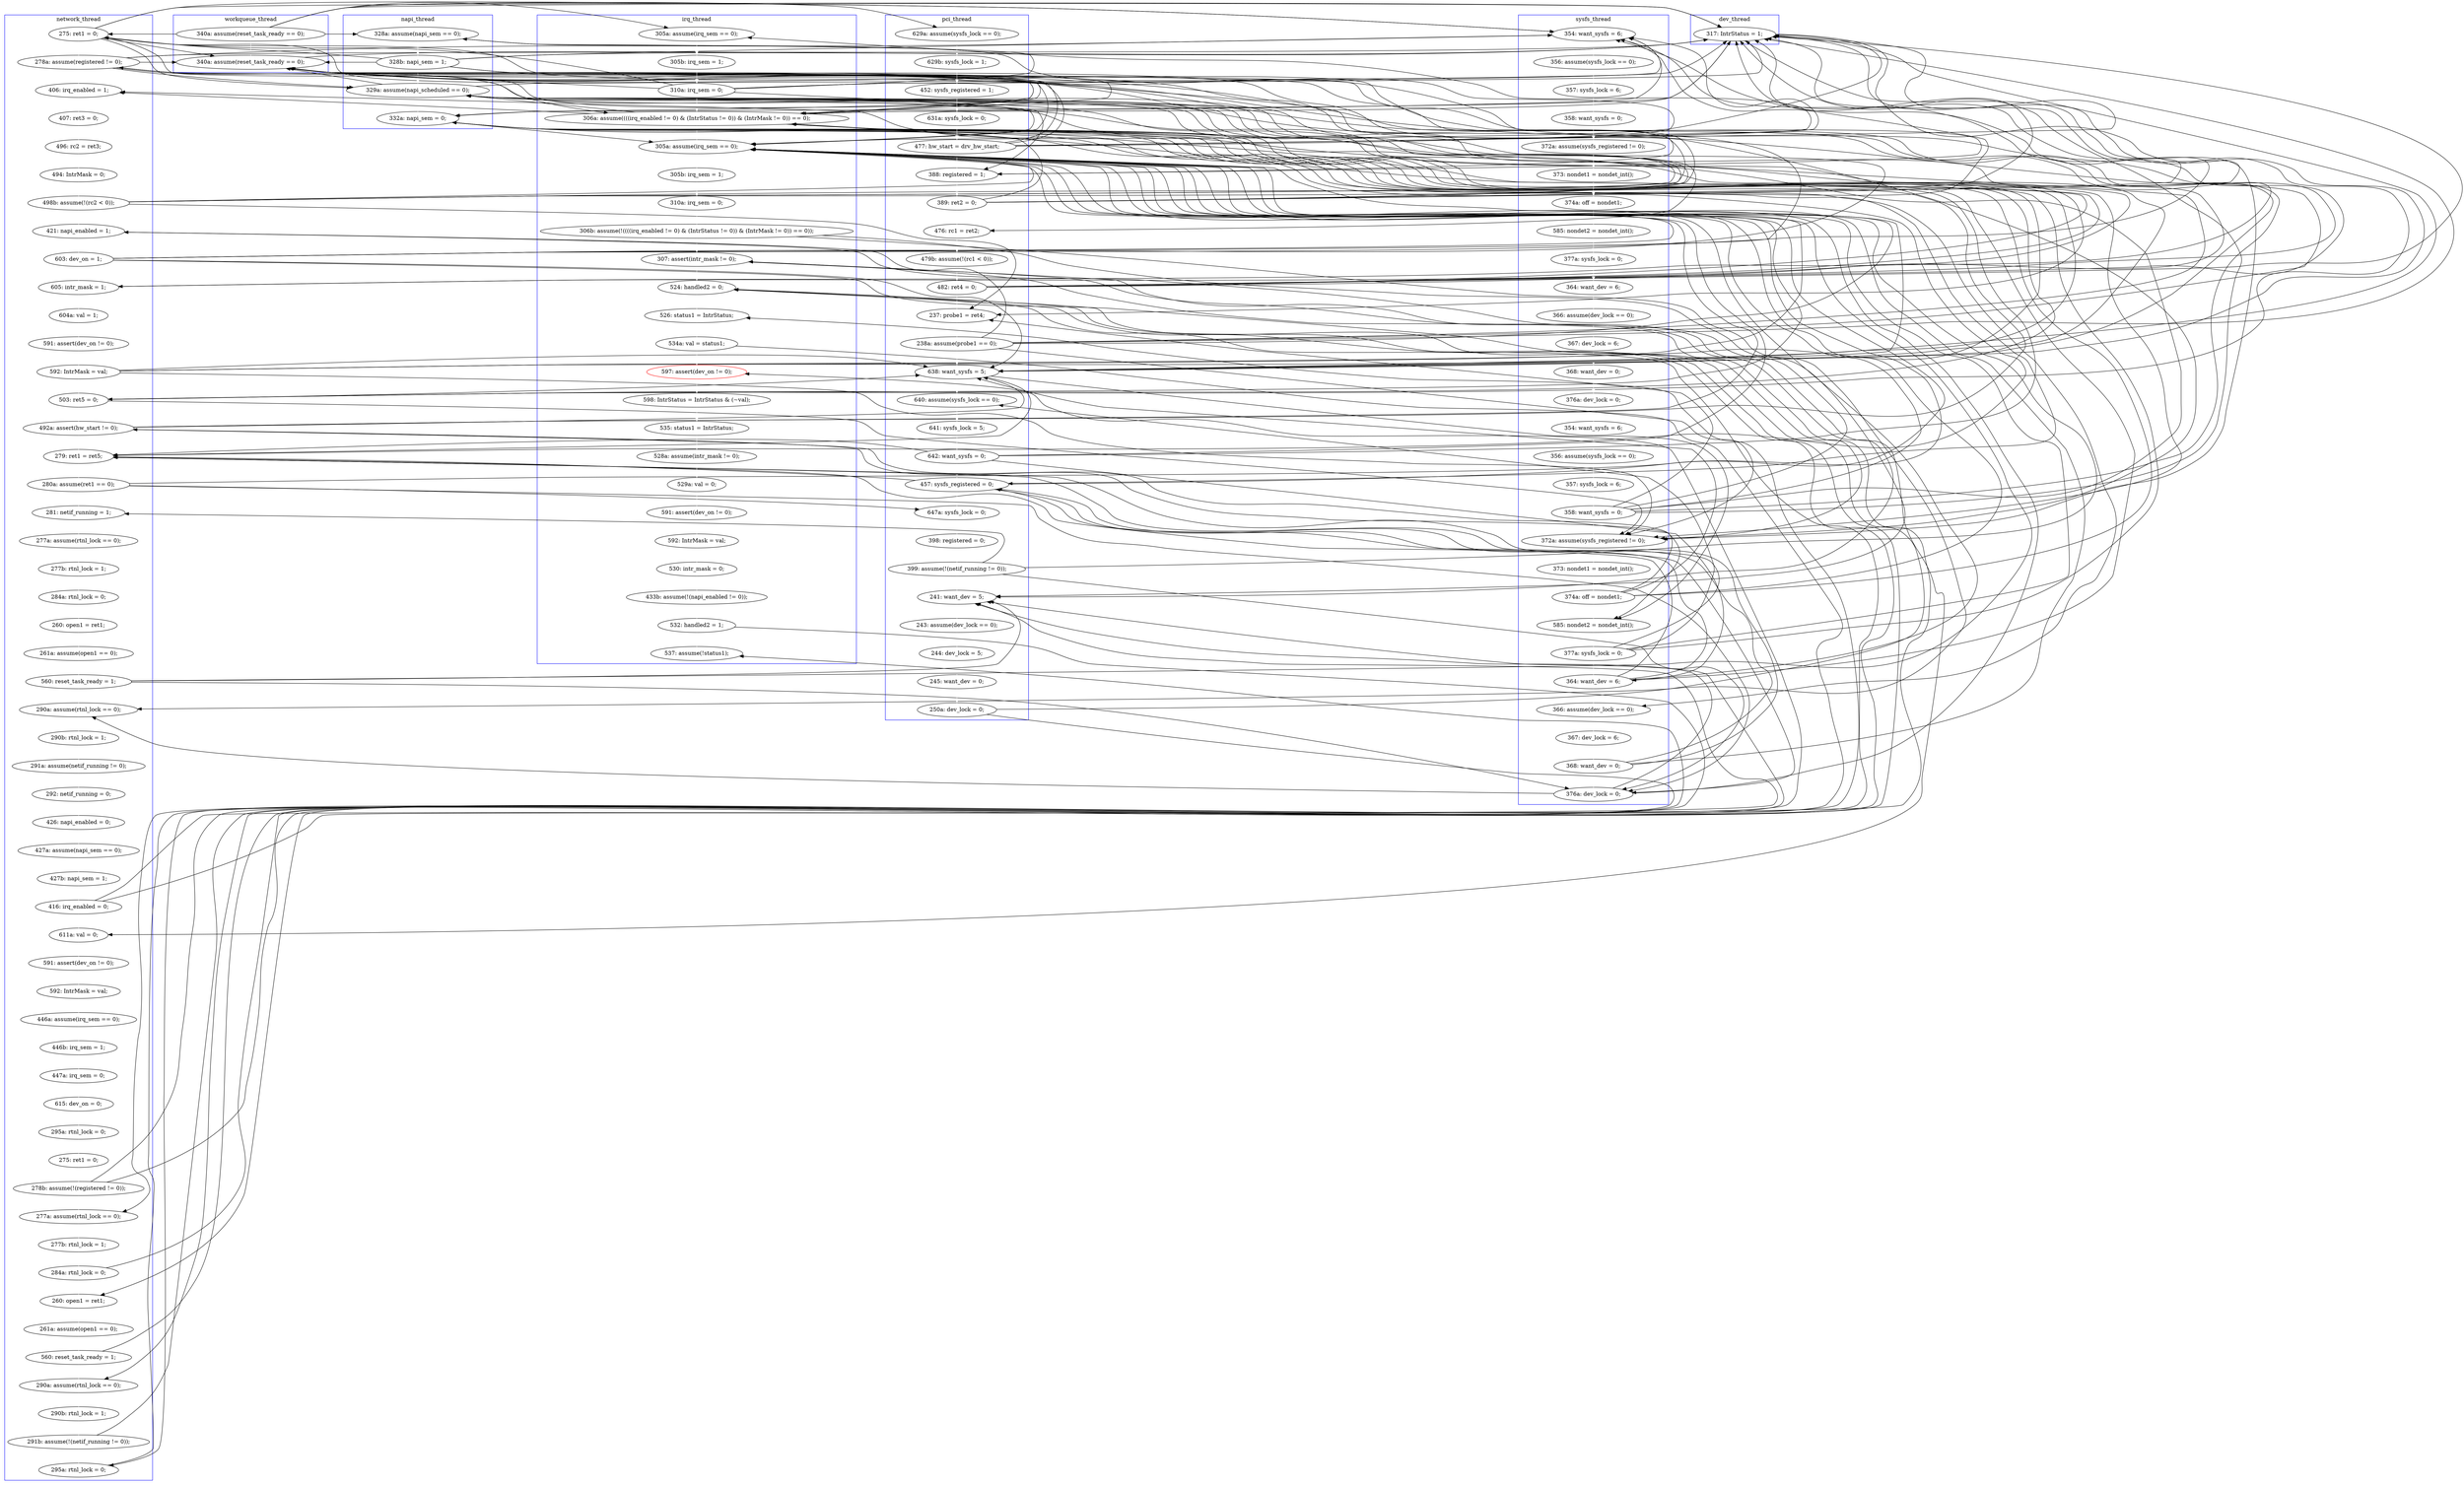 digraph Counterexample {
	64 -> 132 [color = black, style = solid, constraint = false]
	132 -> 166 [color = white, style = solid]
	131 -> 132 [color = black, style = solid, constraint = false]
	304 -> 308 [color = white, style = solid]
	93 -> 132 [color = black, style = solid, constraint = false]
	85 -> 134 [color = black, style = solid, constraint = false]
	224 -> 257 [color = black, style = solid, constraint = false]
	134 -> 152 [color = black, style = solid, constraint = false]
	115 -> 117 [color = white, style = solid]
	166 -> 175 [color = black, style = solid, constraint = false]
	156 -> 159 [color = black, style = solid, constraint = false]
	164 -> 165 [color = black, style = solid, constraint = false]
	269 -> 270 [color = white, style = solid]
	120 -> 123 [color = black, style = solid, constraint = false]
	154 -> 166 [color = black, style = solid, constraint = false]
	112 -> 113 [color = white, style = solid]
	164 -> 174 [color = white, style = solid]
	258 -> 259 [color = white, style = solid]
	69 -> 148 [color = black, style = solid, constraint = false]
	281 -> 288 [color = white, style = solid]
	156 -> 175 [color = white, style = solid]
	71 -> 74 [color = white, style = solid]
	134 -> 137 [color = black, style = solid, constraint = false]
	151 -> 156 [color = white, style = solid]
	64 -> 68 [color = black, style = solid, constraint = false]
	61 -> 68 [color = black, style = solid, constraint = false]
	178 -> 180 [color = black, style = solid, constraint = false]
	64 -> 148 [color = black, style = solid, constraint = false]
	141 -> 151 [color = white, style = solid]
	51 -> 98 [color = black, style = solid, constraint = false]
	213 -> 218 [color = white, style = solid]
	220 -> 224 [color = white, style = solid]
	206 -> 225 [color = white, style = solid]
	270 -> 271 [color = white, style = solid]
	198 -> 199 [color = black, style = solid, constraint = false]
	287 -> 288 [color = black, style = solid, constraint = false]
	131 -> 202 [color = black, style = solid, constraint = false]
	105 -> 108 [color = white, style = solid]
	161 -> 165 [color = white, style = solid]
	118 -> 119 [color = white, style = solid]
	56 -> 64 [color = black, style = solid, constraint = false]
	169 -> 170 [color = white, style = solid]
	209 -> 210 [color = white, style = solid]
	166 -> 168 [color = black, style = solid, constraint = false]
	299 -> 301 [color = white, style = solid]
	190 -> 191 [color = white, style = solid]
	252 -> 269 [color = white, style = solid]
	56 -> 148 [color = black, style = solid, constraint = false]
	184 -> 185 [color = white, style = solid]
	93 -> 148 [color = black, style = solid, constraint = false]
	126 -> 148 [color = black, style = solid, constraint = false]
	224 -> 225 [color = black, style = solid, constraint = false]
	225 -> 273 [color = white, style = solid]
	249 -> 252 [color = white, style = solid]
	32 -> 37 [color = black, style = solid, constraint = false]
	274 -> 277 [color = white, style = solid]
	131 -> 134 [color = black, style = solid, constraint = false]
	212 -> 213 [color = white, style = solid]
	117 -> 118 [color = white, style = solid]
	74 -> 75 [color = white, style = solid]
	140 -> 141 [color = white, style = solid]
	154 -> 202 [color = black, style = solid, constraint = false]
	168 -> 169 [color = white, style = solid]
	170 -> 174 [color = black, style = solid, constraint = false]
	70 -> 87 [color = white, style = solid]
	75 -> 132 [color = black, style = solid, constraint = false]
	198 -> 209 [color = white, style = solid]
	219 -> 220 [color = white, style = solid]
	51 -> 60 [color = black, style = solid, constraint = false]
	132 -> 137 [color = black, style = solid, constraint = false]
	120 -> 202 [color = black, style = solid, constraint = false]
	148 -> 152 [color = black, style = solid, constraint = false]
	301 -> 302 [color = white, style = solid]
	87 -> 88 [color = white, style = solid]
	134 -> 202 [color = black, style = solid, constraint = false]
	110 -> 111 [color = white, style = solid]
	51 -> 54 [color = black, style = solid, constraint = false]
	243 -> 249 [color = white, style = solid]
	85 -> 98 [color = black, style = solid, constraint = false]
	170 -> 175 [color = black, style = solid, constraint = false]
	126 -> 134 [color = black, style = solid, constraint = false]
	126 -> 152 [color = black, style = solid, constraint = false]
	257 -> 258 [color = white, style = solid]
	199 -> 209 [color = black, style = solid, constraint = false]
	165 -> 166 [color = black, style = solid, constraint = false]
	120 -> 127 [color = black, style = solid, constraint = false]
	236 -> 237 [color = white, style = solid]
	164 -> 175 [color = black, style = solid, constraint = false]
	161 -> 202 [color = black, style = solid, constraint = false]
	262 -> 269 [color = black, style = solid, constraint = false]
	141 -> 202 [color = black, style = solid, constraint = false]
	103 -> 104 [color = white, style = solid]
	32 -> 98 [color = black, style = solid, constraint = false]
	114 -> 115 [color = white, style = solid]
	61 -> 98 [color = black, style = solid, constraint = false]
	132 -> 148 [color = black, style = solid, constraint = false]
	277 -> 281 [color = white, style = solid]
	166 -> 174 [color = black, style = solid, constraint = false]
	32 -> 64 [color = black, style = solid, constraint = false]
	148 -> 157 [color = black, style = solid, constraint = false]
	151 -> 166 [color = black, style = solid, constraint = false]
	162 -> 163 [color = white, style = solid]
	180 -> 184 [color = white, style = solid]
	120 -> 148 [color = black, style = solid, constraint = false]
	56 -> 98 [color = black, style = solid, constraint = false]
	32 -> 134 [color = white, style = solid]
	75 -> 85 [color = black, style = solid, constraint = false]
	54 -> 55 [color = white, style = solid]
	38 -> 45 [color = white, style = solid]
	101 -> 103 [color = white, style = solid]
	164 -> 166 [color = black, style = solid, constraint = false]
	206 -> 209 [color = black, style = solid, constraint = false]
	157 -> 202 [color = black, style = solid, constraint = false]
	93 -> 127 [color = white, style = solid]
	51 -> 148 [color = black, style = solid, constraint = false]
	151 -> 152 [color = black, style = solid, constraint = false]
	224 -> 229 [color = white, style = solid]
	185 -> 257 [color = white, style = solid]
	154 -> 156 [color = black, style = solid, constraint = false]
	137 -> 138 [color = white, style = solid]
	138 -> 140 [color = white, style = solid]
	69 -> 134 [color = black, style = solid, constraint = false]
	93 -> 134 [color = black, style = solid, constraint = false]
	132 -> 157 [color = black, style = solid, constraint = false]
	218 -> 219 [color = white, style = solid]
	69 -> 70 [color = black, style = solid, constraint = false]
	132 -> 202 [color = black, style = solid, constraint = false]
	175 -> 178 [color = white, style = solid]
	70 -> 132 [color = black, style = solid, constraint = false]
	127 -> 131 [color = white, style = solid]
	237 -> 238 [color = white, style = solid]
	189 -> 190 [color = white, style = solid]
	178 -> 199 [color = black, style = solid, constraint = false]
	89 -> 91 [color = white, style = solid]
	75 -> 123 [color = white, style = solid]
	141 -> 152 [color = black, style = solid, constraint = false]
	151 -> 202 [color = black, style = solid, constraint = false]
	64 -> 98 [color = black, style = solid, constraint = false]
	187 -> 188 [color = white, style = solid]
	164 -> 202 [color = black, style = solid, constraint = false]
	141 -> 166 [color = black, style = solid, constraint = false]
	119 -> 120 [color = white, style = solid]
	91 -> 93 [color = white, style = solid]
	151 -> 157 [color = black, style = solid, constraint = false]
	156 -> 202 [color = black, style = solid, constraint = false]
	126 -> 202 [color = black, style = solid, constraint = false]
	148 -> 166 [color = black, style = solid, constraint = false]
	310 -> 326 [color = white, style = solid]
	70 -> 71 [color = black, style = solid, constraint = false]
	203 -> 204 [color = white, style = solid]
	287 -> 293 [color = white, style = solid]
	99 -> 100 [color = white, style = solid]
	93 -> 202 [color = black, style = solid, constraint = false]
	157 -> 175 [color = black, style = solid, constraint = false]
	157 -> 159 [color = black, style = solid, constraint = false]
	191 -> 194 [color = white, style = solid]
	70 -> 148 [color = black, style = solid, constraint = false]
	166 -> 202 [color = black, style = solid, constraint = false]
	273 -> 285 [color = white, style = solid]
	232 -> 236 [color = white, style = solid]
	292 -> 293 [color = black, style = solid, constraint = false]
	141 -> 148 [color = black, style = solid, constraint = false]
	198 -> 257 [color = black, style = solid, constraint = false]
	61 -> 85 [color = black, style = solid, constraint = false]
	68 -> 69 [color = white, style = solid]
	93 -> 123 [color = black, style = solid, constraint = false]
	210 -> 212 [color = white, style = solid]
	188 -> 189 [color = white, style = solid]
	60 -> 61 [color = white, style = solid]
	131 -> 157 [color = black, style = solid, constraint = false]
	285 -> 287 [color = white, style = solid]
	56 -> 60 [color = black, style = solid, constraint = false]
	108 -> 110 [color = white, style = solid]
	113 -> 114 [color = white, style = solid]
	56 -> 85 [color = white, style = solid]
	70 -> 134 [color = black, style = solid, constraint = false]
	148 -> 151 [color = black, style = solid, constraint = false]
	161 -> 166 [color = black, style = solid, constraint = false]
	131 -> 152 [color = black, style = solid, constraint = false]
	161 -> 162 [color = black, style = solid, constraint = false]
	174 -> 202 [color = black, style = solid, constraint = false]
	231 -> 232 [color = white, style = solid]
	61 -> 64 [color = black, style = solid, constraint = false]
	152 -> 153 [color = white, style = solid]
	98 -> 99 [color = white, style = solid]
	49 -> 51 [color = white, style = solid]
	288 -> 289 [color = white, style = solid]
	126 -> 157 [color = white, style = solid]
	70 -> 85 [color = black, style = solid, constraint = false]
	32 -> 148 [color = black, style = solid, constraint = false]
	85 -> 87 [color = black, style = solid, constraint = false]
	100 -> 101 [color = white, style = solid]
	174 -> 199 [color = black, style = solid, constraint = false]
	225 -> 229 [color = black, style = solid, constraint = false]
	260 -> 262 [color = white, style = solid]
	51 -> 68 [color = white, style = solid]
	132 -> 152 [color = black, style = solid, constraint = false]
	120 -> 132 [color = black, style = solid, constraint = false]
	120 -> 134 [color = black, style = solid, constraint = false]
	69 -> 132 [color = black, style = solid, constraint = false]
	185 -> 202 [color = black, style = solid, constraint = false]
	165 -> 168 [color = white, style = solid]
	240 -> 243 [color = white, style = solid]
	85 -> 132 [color = black, style = solid, constraint = false]
	134 -> 166 [color = black, style = solid, constraint = false]
	61 -> 134 [color = black, style = solid, constraint = false]
	310 -> 318 [color = black, style = solid, constraint = false]
	56 -> 134 [color = black, style = solid, constraint = false]
	281 -> 285 [color = black, style = solid, constraint = false]
	75 -> 98 [color = black, style = solid, constraint = false]
	157 -> 162 [color = white, style = solid]
	199 -> 257 [color = black, style = solid, constraint = false]
	154 -> 157 [color = black, style = solid, constraint = false]
	178 -> 187 [color = white, style = solid]
	69 -> 98 [color = black, style = solid, constraint = false]
	156 -> 157 [color = black, style = solid, constraint = false]
	131 -> 148 [color = black, style = solid, constraint = false]
	120 -> 152 [color = white, style = solid]
	61 -> 148 [color = black, style = solid, constraint = false]
	104 -> 105 [color = white, style = solid]
	51 -> 134 [color = black, style = solid, constraint = false]
	163 -> 164 [color = white, style = solid]
	204 -> 206 [color = white, style = solid]
	174 -> 175 [color = black, style = solid, constraint = false]
	292 -> 318 [color = white, style = solid]
	64 -> 70 [color = white, style = solid]
	56 -> 68 [color = black, style = solid, constraint = false]
	75 -> 87 [color = black, style = solid, constraint = false]
	64 -> 85 [color = black, style = solid, constraint = false]
	252 -> 273 [color = black, style = solid, constraint = false]
	262 -> 273 [color = black, style = solid, constraint = false]
	85 -> 148 [color = black, style = solid, constraint = false]
	126 -> 132 [color = black, style = solid, constraint = false]
	165 -> 175 [color = black, style = solid, constraint = false]
	32 -> 54 [color = black, style = solid, constraint = false]
	148 -> 202 [color = black, style = solid, constraint = false]
	271 -> 274 [color = white, style = solid]
	111 -> 112 [color = white, style = solid]
	37 -> 38 [color = white, style = solid]
	199 -> 202 [color = black, style = solid, constraint = false]
	75 -> 134 [color = black, style = solid, constraint = false]
	75 -> 148 [color = black, style = solid, constraint = false]
	259 -> 260 [color = white, style = solid]
	85 -> 202 [color = white, style = solid]
	157 -> 166 [color = black, style = solid, constraint = false]
	296 -> 298 [color = white, style = solid]
	271 -> 273 [color = black, style = solid, constraint = false]
	185 -> 187 [color = black, style = solid, constraint = false]
	93 -> 98 [color = black, style = solid, constraint = false]
	70 -> 98 [color = black, style = solid, constraint = false]
	293 -> 294 [color = white, style = solid]
	302 -> 304 [color = white, style = solid]
	308 -> 310 [color = white, style = solid]
	229 -> 231 [color = white, style = solid]
	123 -> 126 [color = white, style = solid]
	225 -> 257 [color = black, style = solid, constraint = false]
	202 -> 203 [color = white, style = solid]
	165 -> 174 [color = black, style = solid, constraint = false]
	55 -> 56 [color = white, style = solid]
	170 -> 202 [color = black, style = solid, constraint = false]
	252 -> 257 [color = black, style = solid, constraint = false]
	69 -> 71 [color = white, style = solid]
	132 -> 134 [color = black, style = solid, constraint = false]
	153 -> 154 [color = white, style = solid]
	185 -> 199 [color = black, style = solid, constraint = false]
	85 -> 123 [color = black, style = solid, constraint = false]
	64 -> 134 [color = black, style = solid, constraint = false]
	134 -> 157 [color = black, style = solid, constraint = false]
	69 -> 85 [color = black, style = solid, constraint = false]
	294 -> 296 [color = white, style = solid]
	165 -> 202 [color = black, style = solid, constraint = false]
	156 -> 166 [color = black, style = solid, constraint = false]
	198 -> 202 [color = black, style = solid, constraint = false]
	45 -> 49 [color = white, style = solid]
	194 -> 198 [color = white, style = solid]
	170 -> 199 [color = white, style = solid]
	238 -> 240 [color = white, style = solid]
	88 -> 89 [color = white, style = solid]
	298 -> 299 [color = white, style = solid]
	141 -> 157 [color = black, style = solid, constraint = false]
	273 -> 274 [color = black, style = solid, constraint = false]
	159 -> 161 [color = white, style = solid]
	206 -> 257 [color = black, style = solid, constraint = false]
	174 -> 180 [color = white, style = solid]
	126 -> 127 [color = black, style = solid, constraint = false]
	318 -> 326 [color = black, style = solid, constraint = false]
	131 -> 137 [color = white, style = solid]
	134 -> 148 [color = black, style = solid, constraint = false]
	61 -> 132 [color = white, style = solid]
	51 -> 64 [color = black, style = solid, constraint = false]
	289 -> 292 [color = white, style = solid]
	178 -> 202 [color = black, style = solid, constraint = false]
	154 -> 159 [color = white, style = solid]
	161 -> 175 [color = black, style = solid, constraint = false]
	32 -> 60 [color = black, style = solid, constraint = false]
	subgraph cluster4 {
		label = napi_thread
		color = blue
		61  [label = "328b: napi_sem = 1;"]
		132  [label = "329a: assume(napi_scheduled == 0);"]
		60  [label = "328a: assume(napi_sem == 0);"]
		166  [label = "332a: napi_sem = 0;"]
	}
	subgraph cluster7 {
		label = dev_thread
		color = blue
		148  [label = "317: IntrStatus = 1;"]
	}
	subgraph cluster5 {
		label = workqueue_thread
		color = blue
		134  [label = "340a: assume(reset_task_ready == 0);"]
		32  [label = "340a: assume(reset_task_ready == 0);"]
	}
	subgraph cluster6 {
		label = sysfs_thread
		color = blue
		111  [label = "364: want_dev = 6;"]
		199  [label = "376a: dev_lock = 0;"]
		161  [label = "377a: sysfs_lock = 0;"]
		169  [label = "367: dev_lock = 6;"]
		152  [label = "372a: assume(sysfs_registered != 0);"]
		104  [label = "373: nondet1 = nondet_int();"]
		98  [label = "354: want_sysfs = 6;"]
		101  [label = "358: want_sysfs = 0;"]
		119  [label = "357: sysfs_lock = 6;"]
		115  [label = "376a: dev_lock = 0;"]
		114  [label = "368: want_dev = 0;"]
		117  [label = "354: want_sysfs = 6;"]
		112  [label = "366: assume(dev_lock == 0);"]
		113  [label = "367: dev_lock = 6;"]
		99  [label = "356: assume(sysfs_lock == 0);"]
		170  [label = "368: want_dev = 0;"]
		100  [label = "357: sysfs_lock = 6;"]
		108  [label = "585: nondet2 = nondet_int();"]
		165  [label = "364: want_dev = 6;"]
		103  [label = "372a: assume(sysfs_registered != 0);"]
		154  [label = "374a: off = nondet1;"]
		120  [label = "358: want_sysfs = 0;"]
		168  [label = "366: assume(dev_lock == 0);"]
		110  [label = "377a: sysfs_lock = 0;"]
		153  [label = "373: nondet1 = nondet_int();"]
		118  [label = "356: assume(sysfs_lock == 0);"]
		105  [label = "374a: off = nondet1;"]
		159  [label = "585: nondet2 = nondet_int();"]
	}
	subgraph cluster2 {
		label = network_thread
		color = blue
		88  [label = "407: ret3 = 0;"]
		212  [label = "291a: assume(netif_running != 0);"]
		237  [label = "446b: irq_sem = 1;"]
		178  [label = "280a: assume(ret1 == 0);"]
		213  [label = "292: netif_running = 0;"]
		191  [label = "260: open1 = ret1;"]
		156  [label = "492a: assert(hw_start != 0);"]
		189  [label = "277b: rtnl_lock = 1;"]
		224  [label = "416: irq_enabled = 0;"]
		188  [label = "277a: assume(rtnl_lock == 0);"]
		64  [label = "275: ret1 = 0;"]
		238  [label = "447a: irq_sem = 0;"]
		138  [label = "604a: val = 1;"]
		318  [label = "295a: rtnl_lock = 0;"]
		209  [label = "290a: assume(rtnl_lock == 0);"]
		137  [label = "605: intr_mask = 1;"]
		277  [label = "261a: assume(open1 == 0);"]
		289  [label = "290b: rtnl_lock = 1;"]
		288  [label = "290a: assume(rtnl_lock == 0);"]
		249  [label = "275: ret1 = 0;"]
		252  [label = "278b: assume(!(registered != 0));"]
		140  [label = "591: assert(dev_on != 0);"]
		210  [label = "290b: rtnl_lock = 1;"]
		89  [label = "496: rc2 = ret3;"]
		70  [label = "278a: assume(registered != 0);"]
		141  [label = "592: IntrMask = val;"]
		229  [label = "611a: val = 0;"]
		281  [label = "560: reset_task_ready = 1;"]
		151  [label = "503: ret5 = 0;"]
		231  [label = "591: assert(dev_on != 0);"]
		232  [label = "592: IntrMask = val;"]
		218  [label = "426: napi_enabled = 0;"]
		131  [label = "603: dev_on = 1;"]
		271  [label = "284a: rtnl_lock = 0;"]
		127  [label = "421: napi_enabled = 1;"]
		198  [label = "560: reset_task_ready = 1;"]
		187  [label = "281: netif_running = 1;"]
		274  [label = "260: open1 = ret1;"]
		93  [label = "498b: assume(!(rc2 < 0));"]
		240  [label = "615: dev_on = 0;"]
		190  [label = "284a: rtnl_lock = 0;"]
		269  [label = "277a: assume(rtnl_lock == 0);"]
		87  [label = "406: irq_enabled = 1;"]
		91  [label = "494: IntrMask = 0;"]
		292  [label = "291b: assume(!(netif_running != 0));"]
		270  [label = "277b: rtnl_lock = 1;"]
		194  [label = "261a: assume(open1 == 0);"]
		175  [label = "279: ret1 = ret5;"]
		236  [label = "446a: assume(irq_sem == 0);"]
		219  [label = "427a: assume(napi_sem == 0);"]
		220  [label = "427b: napi_sem = 1;"]
		243  [label = "295a: rtnl_lock = 0;"]
	}
	subgraph cluster1 {
		label = pci_thread
		color = blue
		259  [label = "244: dev_lock = 5;"]
		185  [label = "399: assume(!(netif_running != 0));"]
		37  [label = "629a: assume(sysfs_lock == 0);"]
		157  [label = "638: want_sysfs = 5;"]
		45  [label = "452: sysfs_registered = 1;"]
		163  [label = "641: sysfs_lock = 5;"]
		51  [label = "477: hw_start = drv_hw_start;"]
		184  [label = "398: registered = 0;"]
		180  [label = "647a: sysfs_lock = 0;"]
		126  [label = "238a: assume(probe1 == 0);"]
		74  [label = "479b: assume(!(rc1 < 0));"]
		38  [label = "629b: sysfs_lock = 1;"]
		68  [label = "388: registered = 1;"]
		258  [label = "243: assume(dev_lock == 0);"]
		262  [label = "250a: dev_lock = 0;"]
		260  [label = "245: want_dev = 0;"]
		164  [label = "642: want_sysfs = 0;"]
		49  [label = "631a: sysfs_lock = 0;"]
		162  [label = "640: assume(sysfs_lock == 0);"]
		69  [label = "389: ret2 = 0;"]
		257  [label = "241: want_dev = 5;"]
		123  [label = "237: probe1 = ret4;"]
		71  [label = "476: rc1 = ret2;"]
		75  [label = "482: ret4 = 0;"]
		174  [label = "457: sysfs_registered = 0;"]
	}
	subgraph cluster3 {
		label = irq_thread
		color = blue
		54  [label = "305a: assume(irq_sem == 0);"]
		310  [label = "532: handled2 = 1;"]
		273  [label = "524: handled2 = 0;"]
		293  [label = "597: assert(dev_on != 0);", color = red]
		299  [label = "529a: val = 0;"]
		204  [label = "310a: irq_sem = 0;"]
		206  [label = "306b: assume(!((((irq_enabled != 0) & (IntrStatus != 0)) & (IntrMask != 0)) == 0));"]
		298  [label = "528a: assume(intr_mask != 0);"]
		85  [label = "306a: assume((((irq_enabled != 0) & (IntrStatus != 0)) & (IntrMask != 0)) == 0);"]
		296  [label = "535: status1 = IntrStatus;"]
		202  [label = "305a: assume(irq_sem == 0);"]
		302  [label = "592: IntrMask = val;"]
		301  [label = "591: assert(dev_on != 0);"]
		308  [label = "433b: assume(!(napi_enabled != 0));"]
		56  [label = "310a: irq_sem = 0;"]
		225  [label = "307: assert(intr_mask != 0);"]
		203  [label = "305b: irq_sem = 1;"]
		304  [label = "530: intr_mask = 0;"]
		294  [label = "598: IntrStatus = IntrStatus & (~val);"]
		326  [label = "537: assume(!status1);"]
		285  [label = "526: status1 = IntrStatus;"]
		55  [label = "305b: irq_sem = 1;"]
		287  [label = "534a: val = status1;"]
	}
}
